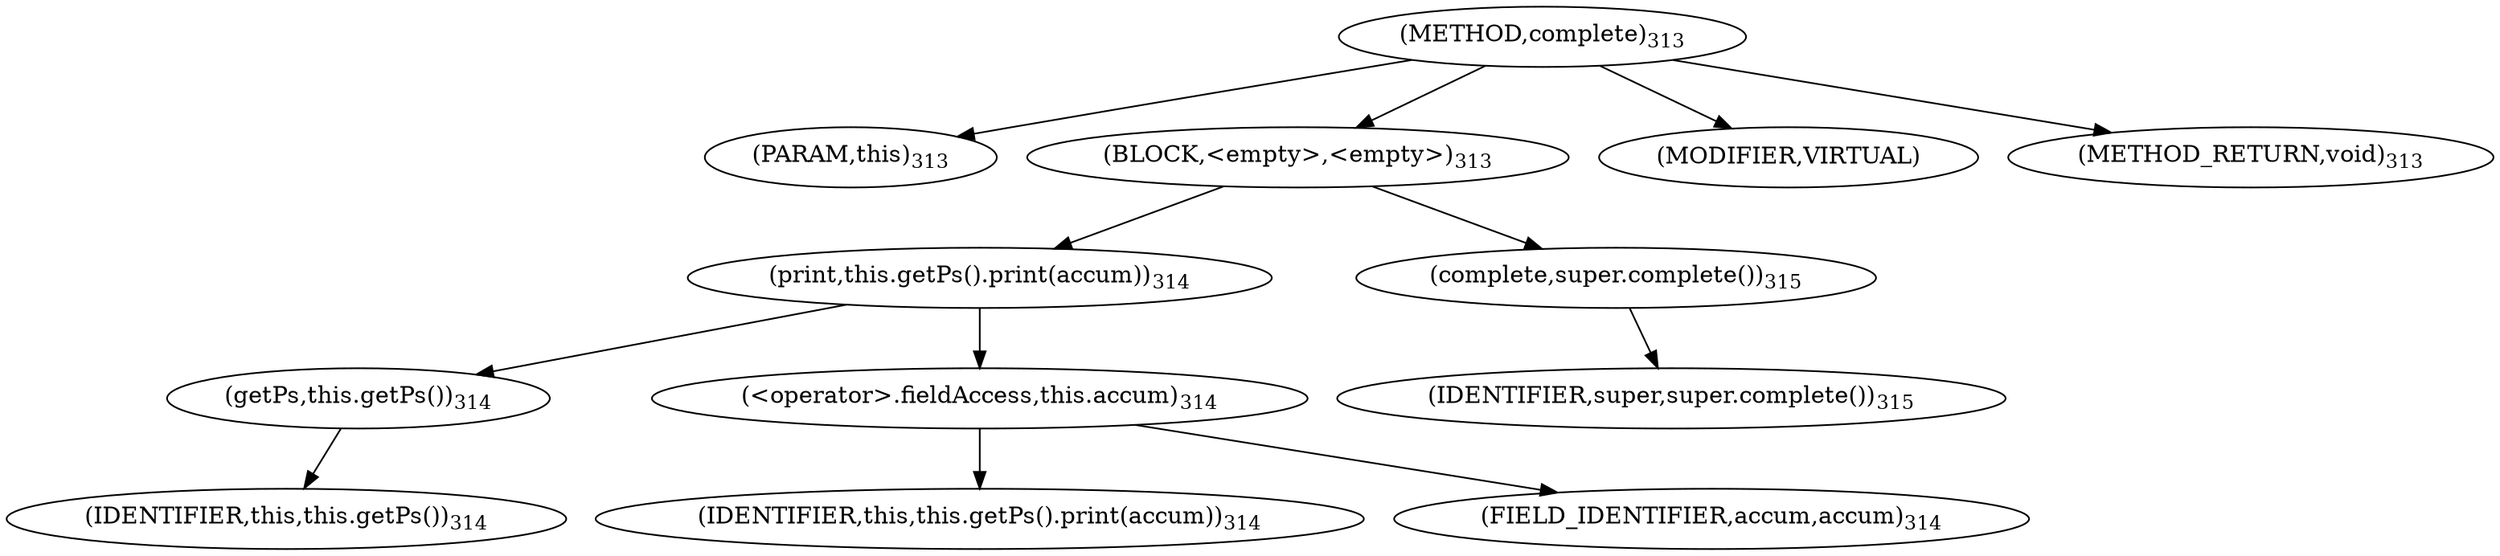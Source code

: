 digraph "complete" {  
"889" [label = <(METHOD,complete)<SUB>313</SUB>> ]
"90" [label = <(PARAM,this)<SUB>313</SUB>> ]
"890" [label = <(BLOCK,&lt;empty&gt;,&lt;empty&gt;)<SUB>313</SUB>> ]
"891" [label = <(print,this.getPs().print(accum))<SUB>314</SUB>> ]
"892" [label = <(getPs,this.getPs())<SUB>314</SUB>> ]
"89" [label = <(IDENTIFIER,this,this.getPs())<SUB>314</SUB>> ]
"893" [label = <(&lt;operator&gt;.fieldAccess,this.accum)<SUB>314</SUB>> ]
"894" [label = <(IDENTIFIER,this,this.getPs().print(accum))<SUB>314</SUB>> ]
"895" [label = <(FIELD_IDENTIFIER,accum,accum)<SUB>314</SUB>> ]
"896" [label = <(complete,super.complete())<SUB>315</SUB>> ]
"897" [label = <(IDENTIFIER,super,super.complete())<SUB>315</SUB>> ]
"898" [label = <(MODIFIER,VIRTUAL)> ]
"899" [label = <(METHOD_RETURN,void)<SUB>313</SUB>> ]
  "889" -> "90" 
  "889" -> "890" 
  "889" -> "898" 
  "889" -> "899" 
  "890" -> "891" 
  "890" -> "896" 
  "891" -> "892" 
  "891" -> "893" 
  "892" -> "89" 
  "893" -> "894" 
  "893" -> "895" 
  "896" -> "897" 
}
